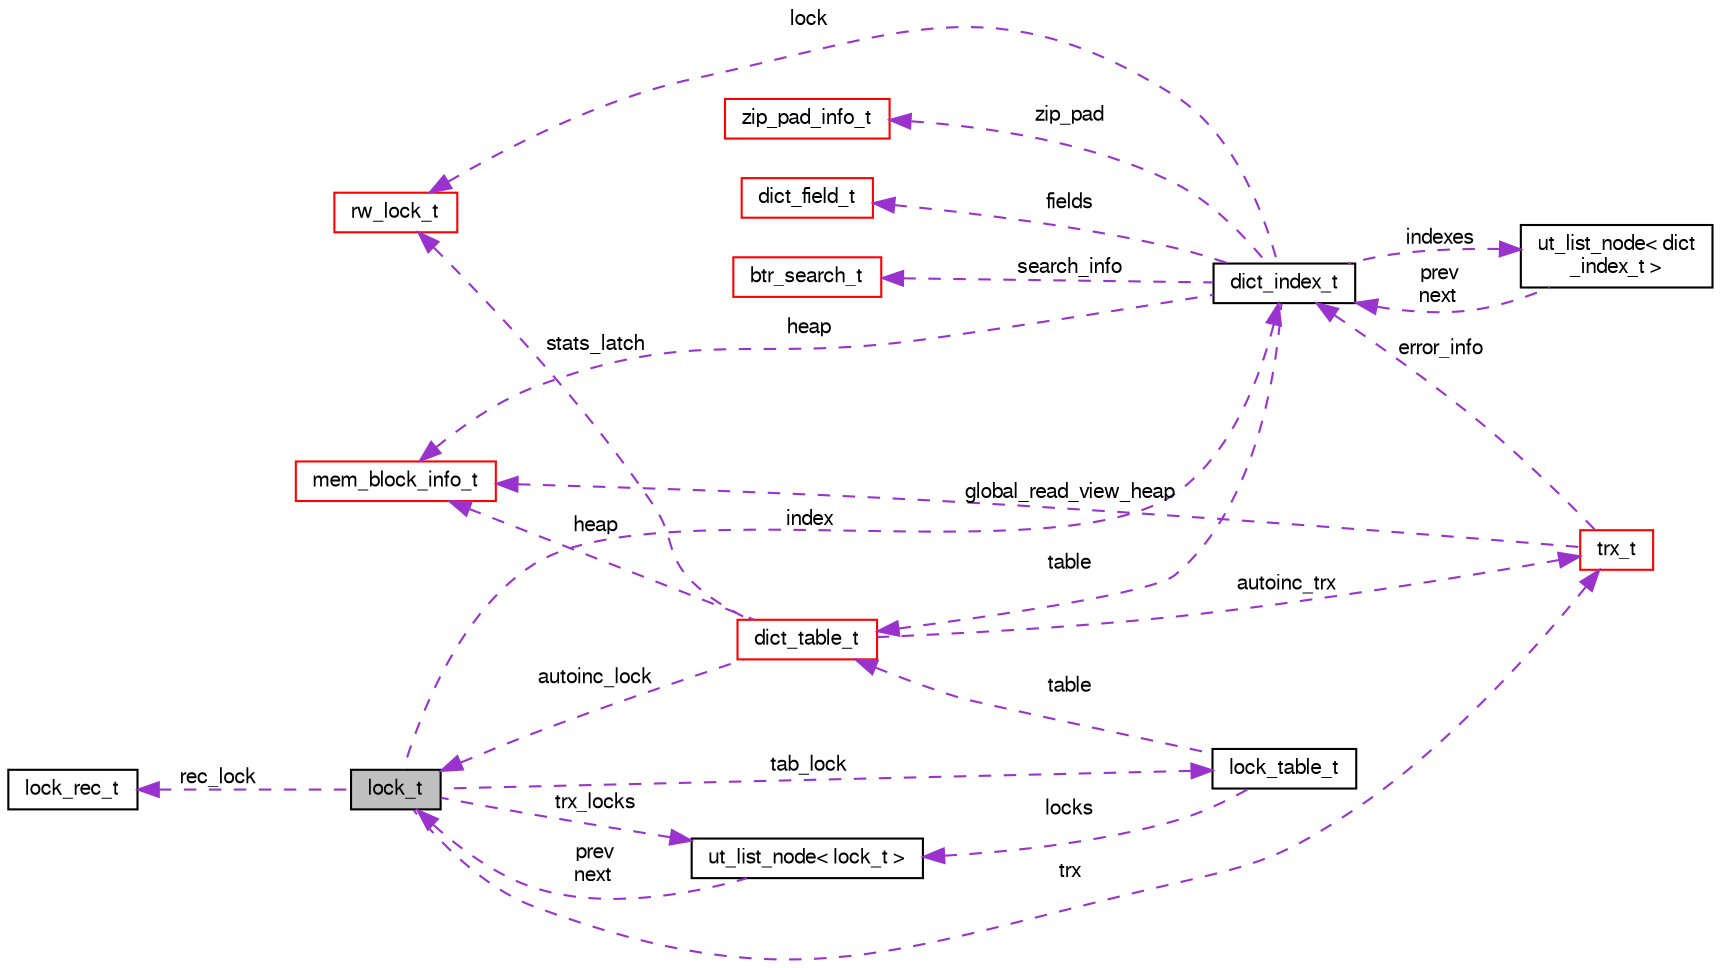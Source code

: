 digraph "lock_t"
{
  bgcolor="transparent";
  edge [fontname="FreeSans",fontsize="10",labelfontname="FreeSans",labelfontsize="10"];
  node [fontname="FreeSans",fontsize="10",shape=record];
  rankdir="LR";
  Node1 [label="lock_t",height=0.2,width=0.4,color="black", fillcolor="grey75", style="filled" fontcolor="black"];
  Node2 -> Node1 [dir="back",color="darkorchid3",fontsize="10",style="dashed",label=" index" ,fontname="FreeSans"];
  Node2 [label="dict_index_t",height=0.2,width=0.4,color="black",URL="$structdict__index__t.html"];
  Node3 -> Node2 [dir="back",color="darkorchid3",fontsize="10",style="dashed",label=" zip_pad" ,fontname="FreeSans"];
  Node3 [label="zip_pad_info_t",height=0.2,width=0.4,color="red",URL="$structzip__pad__info__t.html"];
  Node4 -> Node2 [dir="back",color="darkorchid3",fontsize="10",style="dashed",label=" table" ,fontname="FreeSans"];
  Node4 [label="dict_table_t",height=0.2,width=0.4,color="red",URL="$structdict__table__t.html"];
  Node5 -> Node4 [dir="back",color="darkorchid3",fontsize="10",style="dashed",label=" heap" ,fontname="FreeSans"];
  Node5 [label="mem_block_info_t",height=0.2,width=0.4,color="red",URL="$structmem__block__info__t.html"];
  Node6 -> Node4 [dir="back",color="darkorchid3",fontsize="10",style="dashed",label=" autoinc_trx" ,fontname="FreeSans"];
  Node6 [label="trx_t",height=0.2,width=0.4,color="red",URL="$structtrx__t.html"];
  Node2 -> Node6 [dir="back",color="darkorchid3",fontsize="10",style="dashed",label=" error_info" ,fontname="FreeSans"];
  Node5 -> Node6 [dir="back",color="darkorchid3",fontsize="10",style="dashed",label=" global_read_view_heap" ,fontname="FreeSans"];
  Node7 -> Node4 [dir="back",color="darkorchid3",fontsize="10",style="dashed",label=" stats_latch" ,fontname="FreeSans"];
  Node7 [label="rw_lock_t",height=0.2,width=0.4,color="red",URL="$structrw__lock__t.html"];
  Node1 -> Node4 [dir="back",color="darkorchid3",fontsize="10",style="dashed",label=" autoinc_lock" ,fontname="FreeSans"];
  Node5 -> Node2 [dir="back",color="darkorchid3",fontsize="10",style="dashed",label=" heap" ,fontname="FreeSans"];
  Node8 -> Node2 [dir="back",color="darkorchid3",fontsize="10",style="dashed",label=" fields" ,fontname="FreeSans"];
  Node8 [label="dict_field_t",height=0.2,width=0.4,color="red",URL="$structdict__field__t.html"];
  Node9 -> Node2 [dir="back",color="darkorchid3",fontsize="10",style="dashed",label=" indexes" ,fontname="FreeSans"];
  Node9 [label="ut_list_node\< dict\l_index_t \>",height=0.2,width=0.4,color="black",URL="$structut__list__node.html"];
  Node2 -> Node9 [dir="back",color="darkorchid3",fontsize="10",style="dashed",label=" prev\nnext" ,fontname="FreeSans"];
  Node7 -> Node2 [dir="back",color="darkorchid3",fontsize="10",style="dashed",label=" lock" ,fontname="FreeSans"];
  Node10 -> Node2 [dir="back",color="darkorchid3",fontsize="10",style="dashed",label=" search_info" ,fontname="FreeSans"];
  Node10 [label="btr_search_t",height=0.2,width=0.4,color="red",URL="$structbtr__search__t.html"];
  Node11 -> Node1 [dir="back",color="darkorchid3",fontsize="10",style="dashed",label=" trx_locks" ,fontname="FreeSans"];
  Node11 [label="ut_list_node\< lock_t \>",height=0.2,width=0.4,color="black",URL="$structut__list__node.html"];
  Node1 -> Node11 [dir="back",color="darkorchid3",fontsize="10",style="dashed",label=" prev\nnext" ,fontname="FreeSans"];
  Node6 -> Node1 [dir="back",color="darkorchid3",fontsize="10",style="dashed",label=" trx" ,fontname="FreeSans"];
  Node12 -> Node1 [dir="back",color="darkorchid3",fontsize="10",style="dashed",label=" rec_lock" ,fontname="FreeSans"];
  Node12 [label="lock_rec_t",height=0.2,width=0.4,color="black",URL="$structlock__rec__t.html"];
  Node13 -> Node1 [dir="back",color="darkorchid3",fontsize="10",style="dashed",label=" tab_lock" ,fontname="FreeSans"];
  Node13 [label="lock_table_t",height=0.2,width=0.4,color="black",URL="$structlock__table__t.html"];
  Node11 -> Node13 [dir="back",color="darkorchid3",fontsize="10",style="dashed",label=" locks" ,fontname="FreeSans"];
  Node4 -> Node13 [dir="back",color="darkorchid3",fontsize="10",style="dashed",label=" table" ,fontname="FreeSans"];
}
